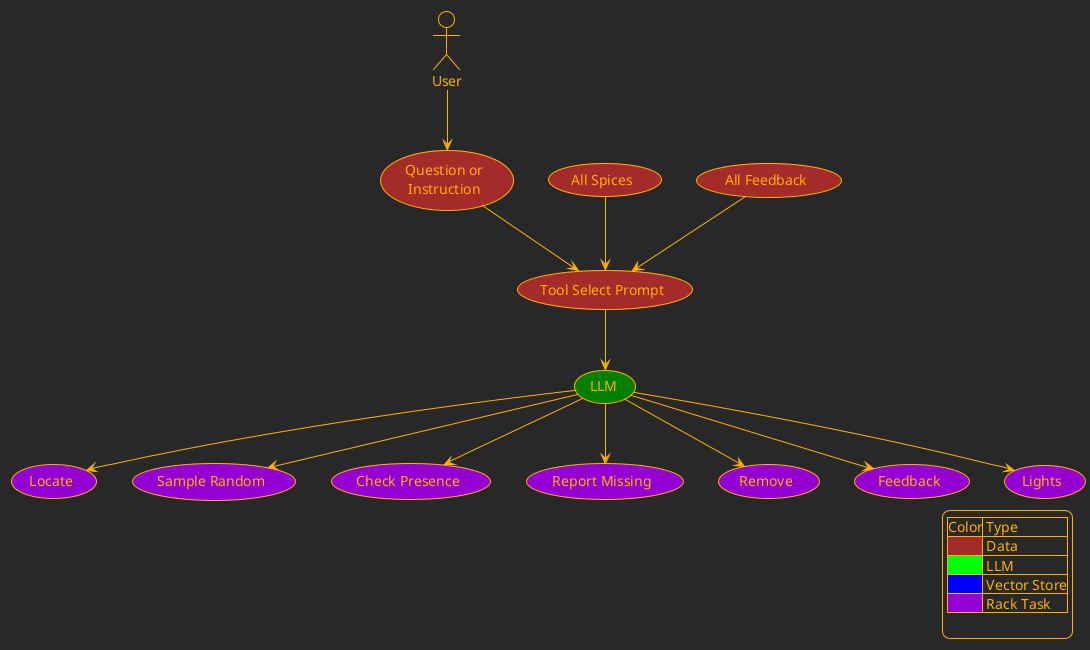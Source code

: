 @startuml
!theme crt-amber

actor User


(Question or\nInstruction) as question #brown

(Tool Select Prompt) as tool_select #brown

' (Retrieval Call) as ret_call #green
' (Spice Retriever) as spice_ret #blue
(LLM) as llm #green

(All Spices) as all_spices #brown
(All Feedback) as all_feedback #brown

User --> question
question --> tool_select
all_spices --> tool_select
all_feedback --> tool_select

tool_select --> llm



(Locate) as locate #DarkViolet
(Sample Random) as sample #DarkViolet
(Check Presence) as check #DarkViolet
(Report Missing) as report_missing #DarkViolet
(Remove) as remove #DarkViolet
(Feedback) as feedback #DarkViolet
(Lights) as lights #DarkViolet

llm --> locate
llm --> sample
llm --> check
llm --> report_missing
llm --> remove
llm --> feedback
llm --> lights


legend right
    |Color| Type |
    |<#brown>| Data|
    |<#00FF00>| LLM|
    |<#0000FF>| Vector Store|
    |<#DarkViolet>| Rack Task|

endlegend
@enduml